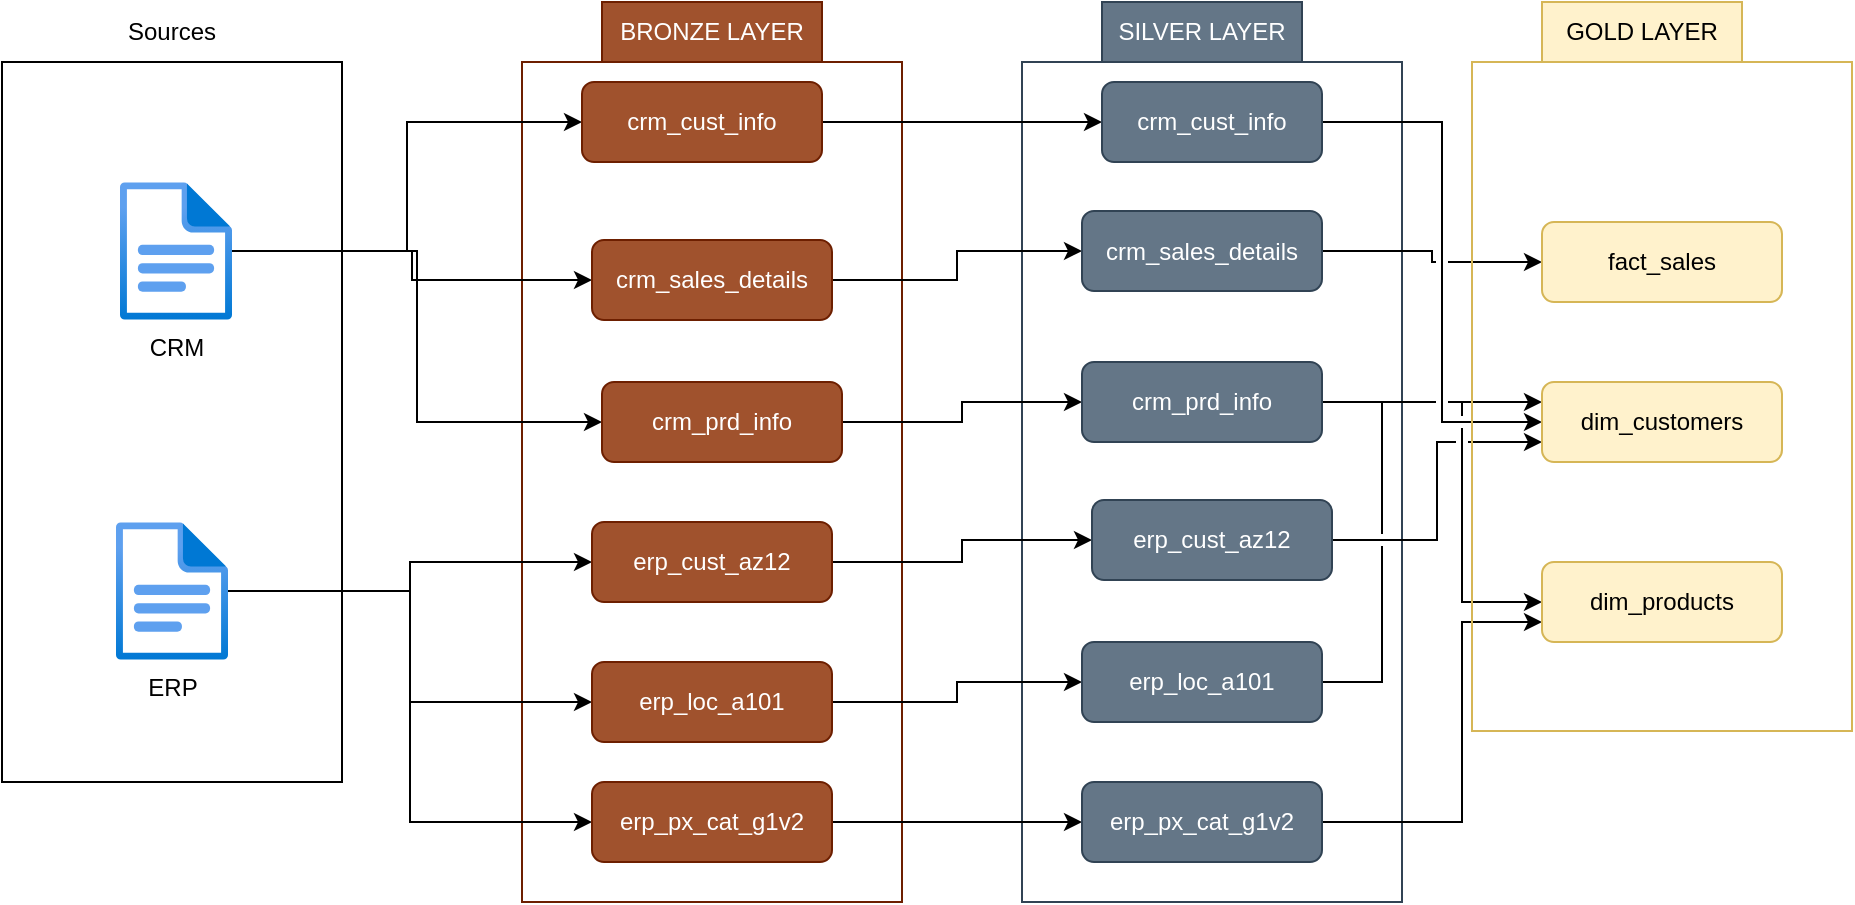 <mxfile version="28.2.7">
  <diagram id="Q1oucQ8a3HV3E_MFM8Lu" name="Page-1">
    <mxGraphModel dx="1226" dy="660" grid="1" gridSize="10" guides="1" tooltips="1" connect="1" arrows="1" fold="1" page="1" pageScale="1" pageWidth="850" pageHeight="1100" math="0" shadow="0">
      <root>
        <mxCell id="0" />
        <mxCell id="1" parent="0" />
        <mxCell id="bOdLivFwJNpGWcZTf3N1-1" value="" style="rounded=0;whiteSpace=wrap;html=1;" parent="1" vertex="1">
          <mxGeometry x="60" y="50" width="170" height="360" as="geometry" />
        </mxCell>
        <mxCell id="bOdLivFwJNpGWcZTf3N1-3" value="" style="rounded=0;whiteSpace=wrap;html=1;fillColor=none;fontColor=#ffffff;strokeColor=#6D1F00;" parent="1" vertex="1">
          <mxGeometry x="320" y="50" width="190" height="420" as="geometry" />
        </mxCell>
        <mxCell id="bOdLivFwJNpGWcZTf3N1-4" value="" style="rounded=0;whiteSpace=wrap;html=1;fillColor=none;fontColor=#ffffff;strokeColor=#314354;" parent="1" vertex="1">
          <mxGeometry x="570" y="50" width="190" height="420" as="geometry" />
        </mxCell>
        <mxCell id="bOdLivFwJNpGWcZTf3N1-5" value="Sources" style="text;html=1;whiteSpace=wrap;strokeColor=none;fillColor=none;align=center;verticalAlign=middle;rounded=0;" parent="1" vertex="1">
          <mxGeometry x="115" y="20" width="60" height="30" as="geometry" />
        </mxCell>
        <mxCell id="bOdLivFwJNpGWcZTf3N1-6" value="BRONZE LAYER" style="text;html=1;whiteSpace=wrap;strokeColor=#6D1F00;fillColor=#a0522d;align=center;verticalAlign=middle;rounded=0;fontColor=#ffffff;" parent="1" vertex="1">
          <mxGeometry x="360" y="20" width="110" height="30" as="geometry" />
        </mxCell>
        <mxCell id="bOdLivFwJNpGWcZTf3N1-7" value="SILVER LAYER" style="text;html=1;whiteSpace=wrap;strokeColor=#314354;fillColor=#647687;align=center;verticalAlign=middle;rounded=0;fontColor=#ffffff;" parent="1" vertex="1">
          <mxGeometry x="610" y="20" width="100" height="30" as="geometry" />
        </mxCell>
        <mxCell id="bOdLivFwJNpGWcZTf3N1-22" style="edgeStyle=orthogonalEdgeStyle;rounded=0;orthogonalLoop=1;jettySize=auto;html=1;entryX=0;entryY=0.5;entryDx=0;entryDy=0;" parent="1" source="bOdLivFwJNpGWcZTf3N1-8" target="bOdLivFwJNpGWcZTf3N1-10" edge="1">
          <mxGeometry relative="1" as="geometry" />
        </mxCell>
        <mxCell id="bOdLivFwJNpGWcZTf3N1-23" style="edgeStyle=orthogonalEdgeStyle;rounded=0;orthogonalLoop=1;jettySize=auto;html=1;entryX=0;entryY=0.5;entryDx=0;entryDy=0;" parent="1" source="bOdLivFwJNpGWcZTf3N1-8" target="bOdLivFwJNpGWcZTf3N1-11" edge="1">
          <mxGeometry relative="1" as="geometry" />
        </mxCell>
        <mxCell id="bOdLivFwJNpGWcZTf3N1-24" style="edgeStyle=orthogonalEdgeStyle;rounded=0;orthogonalLoop=1;jettySize=auto;html=1;entryX=0;entryY=0.5;entryDx=0;entryDy=0;" parent="1" source="bOdLivFwJNpGWcZTf3N1-8" target="bOdLivFwJNpGWcZTf3N1-12" edge="1">
          <mxGeometry relative="1" as="geometry" />
        </mxCell>
        <mxCell id="bOdLivFwJNpGWcZTf3N1-8" value="CRM" style="image;aspect=fixed;html=1;points=[];align=center;fontSize=12;image=img/lib/azure2/general/File.svg;" parent="1" vertex="1">
          <mxGeometry x="119" y="110" width="56.0" height="69" as="geometry" />
        </mxCell>
        <mxCell id="bOdLivFwJNpGWcZTf3N1-25" style="edgeStyle=orthogonalEdgeStyle;rounded=0;orthogonalLoop=1;jettySize=auto;html=1;entryX=0;entryY=0.5;entryDx=0;entryDy=0;" parent="1" source="bOdLivFwJNpGWcZTf3N1-9" target="bOdLivFwJNpGWcZTf3N1-13" edge="1">
          <mxGeometry relative="1" as="geometry" />
        </mxCell>
        <mxCell id="bOdLivFwJNpGWcZTf3N1-26" style="edgeStyle=orthogonalEdgeStyle;rounded=0;orthogonalLoop=1;jettySize=auto;html=1;entryX=0;entryY=0.5;entryDx=0;entryDy=0;" parent="1" source="bOdLivFwJNpGWcZTf3N1-9" target="bOdLivFwJNpGWcZTf3N1-14" edge="1">
          <mxGeometry relative="1" as="geometry" />
        </mxCell>
        <mxCell id="bOdLivFwJNpGWcZTf3N1-27" style="edgeStyle=orthogonalEdgeStyle;rounded=0;orthogonalLoop=1;jettySize=auto;html=1;entryX=0;entryY=0.5;entryDx=0;entryDy=0;" parent="1" source="bOdLivFwJNpGWcZTf3N1-9" target="bOdLivFwJNpGWcZTf3N1-15" edge="1">
          <mxGeometry relative="1" as="geometry" />
        </mxCell>
        <mxCell id="bOdLivFwJNpGWcZTf3N1-9" value="ERP" style="image;aspect=fixed;html=1;points=[];align=center;fontSize=12;image=img/lib/azure2/general/File.svg;" parent="1" vertex="1">
          <mxGeometry x="117" y="280" width="56.0" height="69" as="geometry" />
        </mxCell>
        <mxCell id="PaDCbZhtnnUkw8pwLM56-1" style="edgeStyle=orthogonalEdgeStyle;rounded=0;orthogonalLoop=1;jettySize=auto;html=1;" parent="1" source="bOdLivFwJNpGWcZTf3N1-10" target="bOdLivFwJNpGWcZTf3N1-16" edge="1">
          <mxGeometry relative="1" as="geometry" />
        </mxCell>
        <mxCell id="bOdLivFwJNpGWcZTf3N1-10" value="crm_cust_info" style="rounded=1;whiteSpace=wrap;html=1;fillColor=#a0522d;fontColor=#ffffff;strokeColor=#6D1F00;" parent="1" vertex="1">
          <mxGeometry x="350" y="60" width="120" height="40" as="geometry" />
        </mxCell>
        <mxCell id="PaDCbZhtnnUkw8pwLM56-2" style="edgeStyle=orthogonalEdgeStyle;rounded=0;orthogonalLoop=1;jettySize=auto;html=1;" parent="1" source="bOdLivFwJNpGWcZTf3N1-11" target="bOdLivFwJNpGWcZTf3N1-17" edge="1">
          <mxGeometry relative="1" as="geometry" />
        </mxCell>
        <mxCell id="bOdLivFwJNpGWcZTf3N1-11" value="crm_sales_details" style="rounded=1;whiteSpace=wrap;html=1;fillColor=#a0522d;fontColor=#ffffff;strokeColor=#6D1F00;" parent="1" vertex="1">
          <mxGeometry x="355" y="139" width="120" height="40" as="geometry" />
        </mxCell>
        <mxCell id="PaDCbZhtnnUkw8pwLM56-3" style="edgeStyle=orthogonalEdgeStyle;rounded=0;orthogonalLoop=1;jettySize=auto;html=1;" parent="1" source="bOdLivFwJNpGWcZTf3N1-12" target="bOdLivFwJNpGWcZTf3N1-18" edge="1">
          <mxGeometry relative="1" as="geometry" />
        </mxCell>
        <mxCell id="bOdLivFwJNpGWcZTf3N1-12" value="crm_prd_info" style="rounded=1;whiteSpace=wrap;html=1;fillColor=#a0522d;fontColor=#ffffff;strokeColor=#6D1F00;" parent="1" vertex="1">
          <mxGeometry x="360" y="210" width="120" height="40" as="geometry" />
        </mxCell>
        <mxCell id="PaDCbZhtnnUkw8pwLM56-4" style="edgeStyle=orthogonalEdgeStyle;rounded=0;orthogonalLoop=1;jettySize=auto;html=1;" parent="1" source="bOdLivFwJNpGWcZTf3N1-13" target="bOdLivFwJNpGWcZTf3N1-19" edge="1">
          <mxGeometry relative="1" as="geometry" />
        </mxCell>
        <mxCell id="bOdLivFwJNpGWcZTf3N1-13" value="erp_cust_az12" style="rounded=1;whiteSpace=wrap;html=1;fillColor=#a0522d;fontColor=#ffffff;strokeColor=#6D1F00;" parent="1" vertex="1">
          <mxGeometry x="355" y="280" width="120" height="40" as="geometry" />
        </mxCell>
        <mxCell id="PaDCbZhtnnUkw8pwLM56-5" style="edgeStyle=orthogonalEdgeStyle;rounded=0;orthogonalLoop=1;jettySize=auto;html=1;" parent="1" source="bOdLivFwJNpGWcZTf3N1-14" target="bOdLivFwJNpGWcZTf3N1-20" edge="1">
          <mxGeometry relative="1" as="geometry" />
        </mxCell>
        <mxCell id="bOdLivFwJNpGWcZTf3N1-14" value="erp_loc_a101" style="rounded=1;whiteSpace=wrap;html=1;fillColor=#a0522d;fontColor=#ffffff;strokeColor=#6D1F00;" parent="1" vertex="1">
          <mxGeometry x="355" y="350" width="120" height="40" as="geometry" />
        </mxCell>
        <mxCell id="PaDCbZhtnnUkw8pwLM56-6" style="edgeStyle=orthogonalEdgeStyle;rounded=0;orthogonalLoop=1;jettySize=auto;html=1;" parent="1" source="bOdLivFwJNpGWcZTf3N1-15" target="bOdLivFwJNpGWcZTf3N1-21" edge="1">
          <mxGeometry relative="1" as="geometry" />
        </mxCell>
        <mxCell id="bOdLivFwJNpGWcZTf3N1-15" value="erp_px_cat_g1v2" style="rounded=1;whiteSpace=wrap;html=1;fillColor=#a0522d;fontColor=#ffffff;strokeColor=#6D1F00;" parent="1" vertex="1">
          <mxGeometry x="355" y="410" width="120" height="40" as="geometry" />
        </mxCell>
        <mxCell id="DMD-K5-9CZ7UmBtLLQai-11" style="edgeStyle=orthogonalEdgeStyle;rounded=0;orthogonalLoop=1;jettySize=auto;html=1;entryX=0;entryY=0.5;entryDx=0;entryDy=0;jumpStyle=gap;" edge="1" parent="1" source="bOdLivFwJNpGWcZTf3N1-16" target="DMD-K5-9CZ7UmBtLLQai-4">
          <mxGeometry relative="1" as="geometry">
            <Array as="points">
              <mxPoint x="780" y="80" />
              <mxPoint x="780" y="230" />
            </Array>
          </mxGeometry>
        </mxCell>
        <mxCell id="bOdLivFwJNpGWcZTf3N1-16" value="crm_cust_info" style="rounded=1;whiteSpace=wrap;html=1;fillColor=#647687;fontColor=#ffffff;strokeColor=#314354;" parent="1" vertex="1">
          <mxGeometry x="610" y="60" width="110" height="40" as="geometry" />
        </mxCell>
        <mxCell id="DMD-K5-9CZ7UmBtLLQai-9" style="edgeStyle=orthogonalEdgeStyle;rounded=0;orthogonalLoop=1;jettySize=auto;html=1;jumpStyle=gap;" edge="1" parent="1" source="bOdLivFwJNpGWcZTf3N1-17" target="DMD-K5-9CZ7UmBtLLQai-3">
          <mxGeometry relative="1" as="geometry" />
        </mxCell>
        <mxCell id="bOdLivFwJNpGWcZTf3N1-17" value="crm_sales_details" style="rounded=1;whiteSpace=wrap;html=1;fillColor=#647687;fontColor=#ffffff;strokeColor=#314354;" parent="1" vertex="1">
          <mxGeometry x="600" y="124.5" width="120" height="40" as="geometry" />
        </mxCell>
        <mxCell id="DMD-K5-9CZ7UmBtLLQai-12" style="edgeStyle=orthogonalEdgeStyle;rounded=0;orthogonalLoop=1;jettySize=auto;html=1;entryX=0;entryY=0.5;entryDx=0;entryDy=0;jumpStyle=gap;" edge="1" parent="1" source="bOdLivFwJNpGWcZTf3N1-18" target="DMD-K5-9CZ7UmBtLLQai-5">
          <mxGeometry relative="1" as="geometry">
            <Array as="points">
              <mxPoint x="790" y="220" />
              <mxPoint x="790" y="320" />
            </Array>
          </mxGeometry>
        </mxCell>
        <mxCell id="bOdLivFwJNpGWcZTf3N1-18" value="crm_prd_info" style="rounded=1;whiteSpace=wrap;html=1;fillColor=#647687;fontColor=#ffffff;strokeColor=#314354;" parent="1" vertex="1">
          <mxGeometry x="600" y="200" width="120" height="40" as="geometry" />
        </mxCell>
        <mxCell id="DMD-K5-9CZ7UmBtLLQai-13" style="edgeStyle=orthogonalEdgeStyle;rounded=0;orthogonalLoop=1;jettySize=auto;html=1;entryX=0;entryY=0.75;entryDx=0;entryDy=0;jumpStyle=gap;" edge="1" parent="1" source="bOdLivFwJNpGWcZTf3N1-19" target="DMD-K5-9CZ7UmBtLLQai-4">
          <mxGeometry relative="1" as="geometry" />
        </mxCell>
        <mxCell id="bOdLivFwJNpGWcZTf3N1-19" value="erp_cust_az12" style="rounded=1;whiteSpace=wrap;html=1;fillColor=#647687;fontColor=#ffffff;strokeColor=#314354;" parent="1" vertex="1">
          <mxGeometry x="605" y="269" width="120" height="40" as="geometry" />
        </mxCell>
        <mxCell id="DMD-K5-9CZ7UmBtLLQai-14" style="edgeStyle=orthogonalEdgeStyle;rounded=0;orthogonalLoop=1;jettySize=auto;html=1;entryX=0;entryY=0.25;entryDx=0;entryDy=0;jumpStyle=gap;" edge="1" parent="1" source="bOdLivFwJNpGWcZTf3N1-20" target="DMD-K5-9CZ7UmBtLLQai-4">
          <mxGeometry relative="1" as="geometry">
            <Array as="points">
              <mxPoint x="750" y="360" />
              <mxPoint x="750" y="220" />
            </Array>
          </mxGeometry>
        </mxCell>
        <mxCell id="bOdLivFwJNpGWcZTf3N1-20" value="erp_loc_a101" style="rounded=1;whiteSpace=wrap;html=1;fillColor=#647687;fontColor=#ffffff;strokeColor=#314354;" parent="1" vertex="1">
          <mxGeometry x="600" y="340" width="120" height="40" as="geometry" />
        </mxCell>
        <mxCell id="DMD-K5-9CZ7UmBtLLQai-15" style="edgeStyle=orthogonalEdgeStyle;rounded=0;orthogonalLoop=1;jettySize=auto;html=1;entryX=0;entryY=0.75;entryDx=0;entryDy=0;jumpStyle=gap;" edge="1" parent="1" source="bOdLivFwJNpGWcZTf3N1-21" target="DMD-K5-9CZ7UmBtLLQai-5">
          <mxGeometry relative="1" as="geometry">
            <Array as="points">
              <mxPoint x="790" y="430" />
              <mxPoint x="790" y="330" />
            </Array>
          </mxGeometry>
        </mxCell>
        <mxCell id="bOdLivFwJNpGWcZTf3N1-21" value="erp_px_cat_g1v2" style="rounded=1;whiteSpace=wrap;html=1;fillColor=#647687;fontColor=#ffffff;strokeColor=#314354;" parent="1" vertex="1">
          <mxGeometry x="600" y="410" width="120" height="40" as="geometry" />
        </mxCell>
        <mxCell id="DMD-K5-9CZ7UmBtLLQai-1" value="" style="rounded=0;whiteSpace=wrap;html=1;fillColor=none;strokeColor=#d6b656;" vertex="1" parent="1">
          <mxGeometry x="795" y="50" width="190" height="334.5" as="geometry" />
        </mxCell>
        <mxCell id="DMD-K5-9CZ7UmBtLLQai-2" value="GOLD LAYER" style="text;html=1;whiteSpace=wrap;strokeColor=#d6b656;fillColor=#fff2cc;align=center;verticalAlign=middle;rounded=0;" vertex="1" parent="1">
          <mxGeometry x="830" y="20" width="100" height="30" as="geometry" />
        </mxCell>
        <mxCell id="DMD-K5-9CZ7UmBtLLQai-3" value="fact_sales" style="rounded=1;whiteSpace=wrap;html=1;fillColor=#fff2cc;strokeColor=#d6b656;" vertex="1" parent="1">
          <mxGeometry x="830" y="130" width="120" height="40" as="geometry" />
        </mxCell>
        <mxCell id="DMD-K5-9CZ7UmBtLLQai-4" value="dim_customers" style="rounded=1;whiteSpace=wrap;html=1;fillColor=#fff2cc;strokeColor=#d6b656;" vertex="1" parent="1">
          <mxGeometry x="830" y="210" width="120" height="40" as="geometry" />
        </mxCell>
        <mxCell id="DMD-K5-9CZ7UmBtLLQai-5" value="dim_products" style="rounded=1;whiteSpace=wrap;html=1;fillColor=#fff2cc;strokeColor=#d6b656;" vertex="1" parent="1">
          <mxGeometry x="830" y="300" width="120" height="40" as="geometry" />
        </mxCell>
      </root>
    </mxGraphModel>
  </diagram>
</mxfile>
